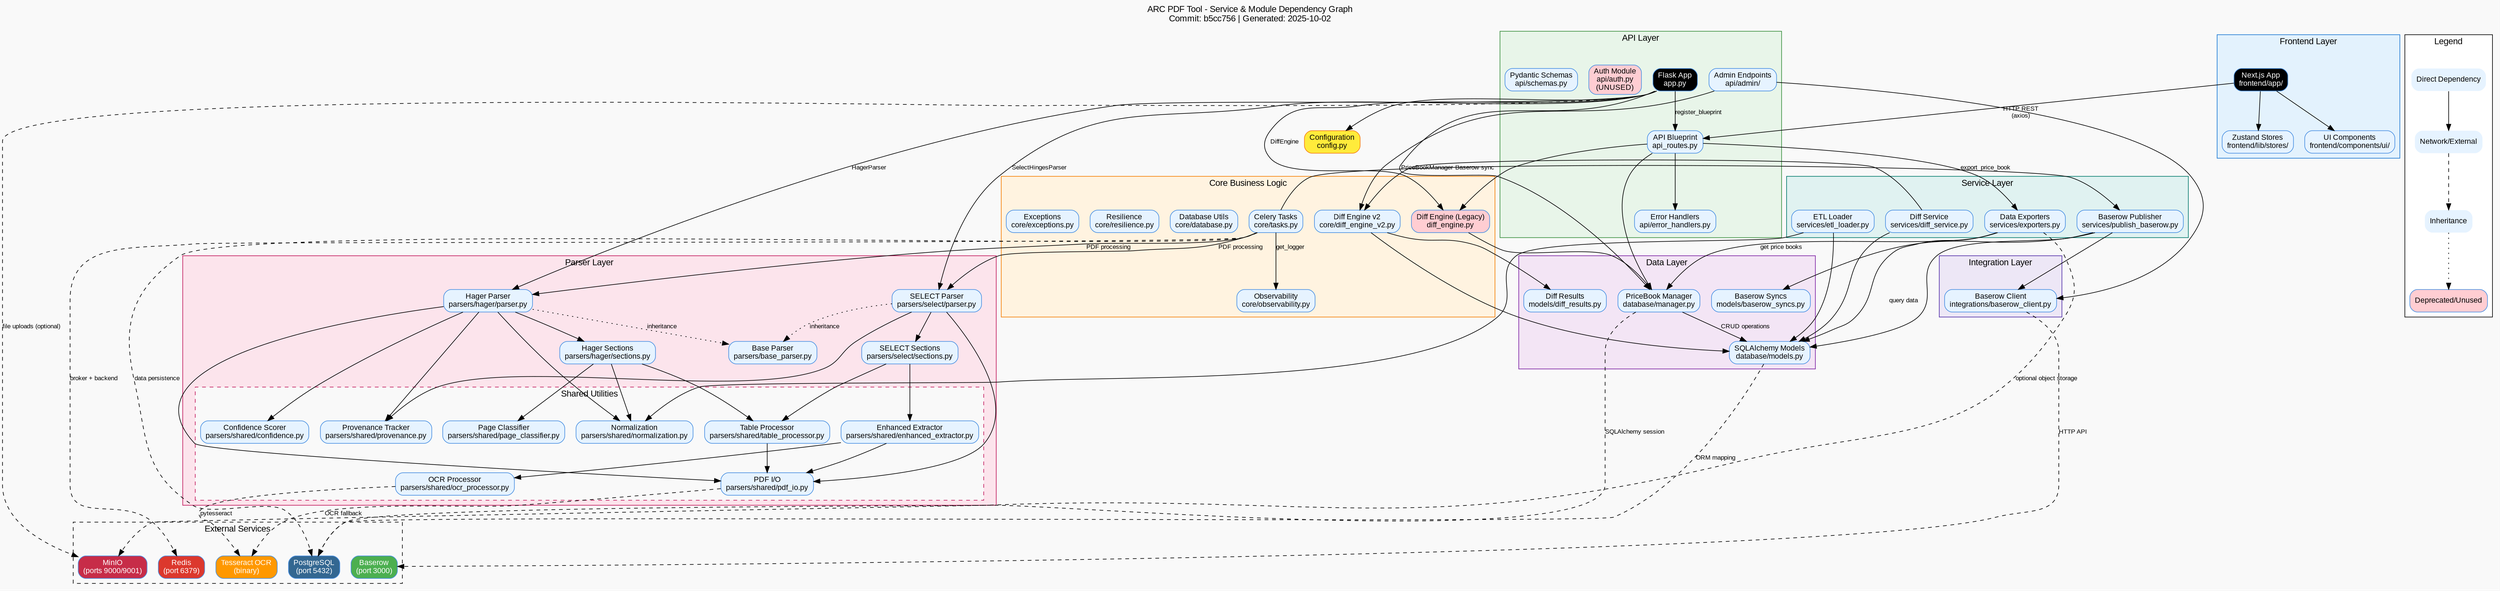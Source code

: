 digraph ARC_PDF_Tool_Architecture {
    // Graph styling
    graph [
        rankdir=TB,
        bgcolor="#f9f9f9",
        fontname="Arial",
        fontsize=14,
        label="ARC PDF Tool - Service & Module Dependency Graph\nCommit: b5cc756 | Generated: 2025-10-02",
        labelloc=t
    ];

    node [
        fontname="Arial",
        fontsize=12,
        shape=box,
        style="filled,rounded",
        fillcolor="#e6f3ff",
        color="#4a90e2"
    ];

    edge [
        fontname="Arial",
        fontsize=10,
        color="#666"
    ];

    // ==================== EXTERNAL SERVICES ====================
    subgraph cluster_external {
        label="External Services";
        style=dashed;
        color="#999";
        fillcolor="#fff8e1";

        postgres [label="PostgreSQL\n(port 5432)", fillcolor="#336791", fontcolor=white];
        redis [label="Redis\n(port 6379)", fillcolor="#dc382d", fontcolor=white];
        minio [label="MinIO\n(ports 9000/9001)", fillcolor="#c72c48", fontcolor=white];
        baserow [label="Baserow\n(port 3000)", fillcolor="#4caf50", fontcolor=white];
        tesseract [label="Tesseract OCR\n(binary)", fillcolor="#ff9800", fontcolor=white];
    }

    // ==================== FRONTEND LAYER ====================
    subgraph cluster_frontend {
        label="Frontend Layer";
        style=filled;
        fillcolor="#e3f2fd";
        color="#1976d2";

        nextjs [label="Next.js App\nfrontend/app/", fillcolor="#000000", fontcolor=white];
        ui_components [label="UI Components\nfrontend/components/ui/"];
        state_stores [label="Zustand Stores\nfrontend/lib/stores/"];
    }

    // ==================== API LAYER ====================
    subgraph cluster_api {
        label="API Layer";
        style=filled;
        fillcolor="#e8f5e9";
        color="#388e3c";

        flask_app [label="Flask App\napp.py", fillcolor="#000000", fontcolor=white];
        api_routes [label="API Blueprint\napi_routes.py"];
        api_admin [label="Admin Endpoints\napi/admin/"];
        api_auth [label="Auth Module\napi/auth.py\n(UNUSED)", fillcolor="#ffcdd2"];
        api_schemas [label="Pydantic Schemas\napi/schemas.py"];
        error_handlers [label="Error Handlers\napi/error_handlers.py"];
    }

    // ==================== CORE BUSINESS LOGIC ====================
    subgraph cluster_core {
        label="Core Business Logic";
        style=filled;
        fillcolor="#fff3e0";
        color="#f57c00";

        tasks [label="Celery Tasks\ncore/tasks.py"];
        diff_engine_v2 [label="Diff Engine v2\ncore/diff_engine_v2.py"];
        diff_engine_legacy [label="Diff Engine (Legacy)\ndiff_engine.py", fillcolor="#ffcdd2"];
        database_core [label="Database Utils\ncore/database.py"];
        observability [label="Observability\ncore/observability.py"];
        resilience [label="Resilience\ncore/resilience.py"];
        exceptions [label="Exceptions\ncore/exceptions.py"];
    }

    // ==================== DATA LAYER ====================
    subgraph cluster_data {
        label="Data Layer";
        style=filled;
        fillcolor="#f3e5f5";
        color="#7b1fa2";

        models [label="SQLAlchemy Models\ndatabase/models.py"];
        manager [label="PriceBook Manager\ndatabase/manager.py"];
        diff_results_model [label="Diff Results\nmodels/diff_results.py"];
        baserow_syncs_model [label="Baserow Syncs\nmodels/baserow_syncs.py"];
    }

    // ==================== PARSER LAYER ====================
    subgraph cluster_parsers {
        label="Parser Layer";
        style=filled;
        fillcolor="#fce4ec";
        color="#c2185b";

        base_parser [label="Base Parser\nparsers/base_parser.py"];
        hager_parser [label="Hager Parser\nparsers/hager/parser.py"];
        hager_sections [label="Hager Sections\nparsers/hager/sections.py"];
        select_parser [label="SELECT Parser\nparsers/select/parser.py"];
        select_sections [label="SELECT Sections\nparsers/select/sections.py"];

        // Shared utilities subgraph
        subgraph cluster_shared {
            label="Shared Utilities";
            style=dashed;

            pdf_io [label="PDF I/O\nparsers/shared/pdf_io.py"];
            confidence [label="Confidence Scorer\nparsers/shared/confidence.py"];
            normalization [label="Normalization\nparsers/shared/normalization.py"];
            provenance [label="Provenance Tracker\nparsers/shared/provenance.py"];
            page_classifier [label="Page Classifier\nparsers/shared/page_classifier.py"];
            table_processor [label="Table Processor\nparsers/shared/table_processor.py"];
            ocr_processor [label="OCR Processor\nparsers/shared/ocr_processor.py"];
            enhanced_extractor [label="Enhanced Extractor\nparsers/shared/enhanced_extractor.py"];
        }
    }

    // ==================== SERVICE LAYER ====================
    subgraph cluster_services {
        label="Service Layer";
        style=filled;
        fillcolor="#e0f2f1";
        color="#00796b";

        exporters [label="Data Exporters\nservices/exporters.py"];
        diff_service [label="Diff Service\nservices/diff_service.py"];
        etl_loader [label="ETL Loader\nservices/etl_loader.py"];
        publish_baserow [label="Baserow Publisher\nservices/publish_baserow.py"];
    }

    // ==================== INTEGRATION LAYER ====================
    subgraph cluster_integrations {
        label="Integration Layer";
        style=filled;
        fillcolor="#ede7f6";
        color="#512da8";

        baserow_client [label="Baserow Client\nintegrations/baserow_client.py"];
    }

    // ==================== CONFIG & SCRIPTS ====================
    config [label="Configuration\nconfig.py", fillcolor="#ffeb3b", color="#f57f17"];

    // ==================== FRONTEND DEPENDENCIES ====================
    nextjs -> api_routes [label="HTTP REST\n(axios)"];
    nextjs -> ui_components;
    nextjs -> state_stores;

    // ==================== API LAYER DEPENDENCIES ====================
    flask_app -> api_routes [label="register_blueprint"];
    flask_app -> config;
    flask_app -> manager [label="PriceBookManager"];
    flask_app -> diff_engine_legacy [label="DiffEngine"];
    flask_app -> hager_parser [label="HagerParser"];
    flask_app -> select_parser [label="SelectHingesParser"];

    api_routes -> manager;
    api_routes -> diff_engine_legacy;
    api_routes -> exporters [label="export_price_book"];
    api_routes -> error_handlers;

    api_admin -> diff_engine_v2;
    api_admin -> baserow_client;

    // ==================== CORE LAYER DEPENDENCIES ====================
    tasks -> observability [label="get_logger"];
    tasks -> redis [label="broker + backend", style=dashed];
    tasks -> postgres [label="data persistence", style=dashed];

    diff_engine_v2 -> models;
    diff_engine_v2 -> diff_results_model;

    diff_engine_legacy -> manager;

    // ==================== DATA LAYER DEPENDENCIES ====================
    manager -> models [label="CRUD operations"];
    manager -> postgres [label="SQLAlchemy session", style=dashed];

    models -> postgres [label="ORM mapping", style=dashed];

    // ==================== PARSER LAYER DEPENDENCIES ====================
    hager_parser -> hager_sections;
    hager_parser -> pdf_io;
    hager_parser -> confidence;
    hager_parser -> normalization;
    hager_parser -> provenance;

    select_parser -> select_sections;
    select_parser -> pdf_io;
    select_parser -> provenance;

    hager_sections -> table_processor;
    hager_sections -> page_classifier;
    hager_sections -> normalization;

    select_sections -> table_processor;
    select_sections -> enhanced_extractor;

    pdf_io -> tesseract [label="OCR fallback", style=dashed];
    ocr_processor -> tesseract [label="pytesseract", style=dashed];
    table_processor -> pdf_io;
    enhanced_extractor -> pdf_io;
    enhanced_extractor -> ocr_processor;

    hager_parser -> base_parser [label="inheritance", style=dotted];
    select_parser -> base_parser [label="inheritance", style=dotted];

    // ==================== SERVICE LAYER DEPENDENCIES ====================
    exporters -> models [label="query data"];
    exporters -> manager [label="get price books"];

    publish_baserow -> baserow_client;
    publish_baserow -> models;
    publish_baserow -> baserow_syncs_model;

    etl_loader -> models;
    etl_loader -> normalization;

    diff_service -> diff_engine_v2;
    diff_service -> models;

    // ==================== INTEGRATION LAYER DEPENDENCIES ====================
    baserow_client -> baserow [label="HTTP API", style=dashed];

    // ==================== STORAGE DEPENDENCIES ====================
    exporters -> minio [label="optional object storage", style=dashed];
    flask_app -> minio [label="file uploads (optional)", style=dashed];

    // ==================== WORKER DEPENDENCIES ====================
    tasks -> hager_parser [label="PDF processing"];
    tasks -> select_parser [label="PDF processing"];
    tasks -> publish_baserow [label="Baserow sync"];

    // Legend
    subgraph cluster_legend {
        label="Legend";
        style=filled;
        fillcolor=white;
        color=black;

        legend_solid [label="Direct Dependency", shape=plaintext];
        legend_dashed [label="Network/External", shape=plaintext];
        legend_dotted [label="Inheritance", shape=plaintext];
        legend_deprecated [label="Deprecated/Unused", fillcolor="#ffcdd2", shape=box];

        legend_solid -> legend_dashed [style=solid];
        legend_dashed -> legend_dotted [style=dashed];
        legend_dotted -> legend_deprecated [style=dotted];
    }
}
